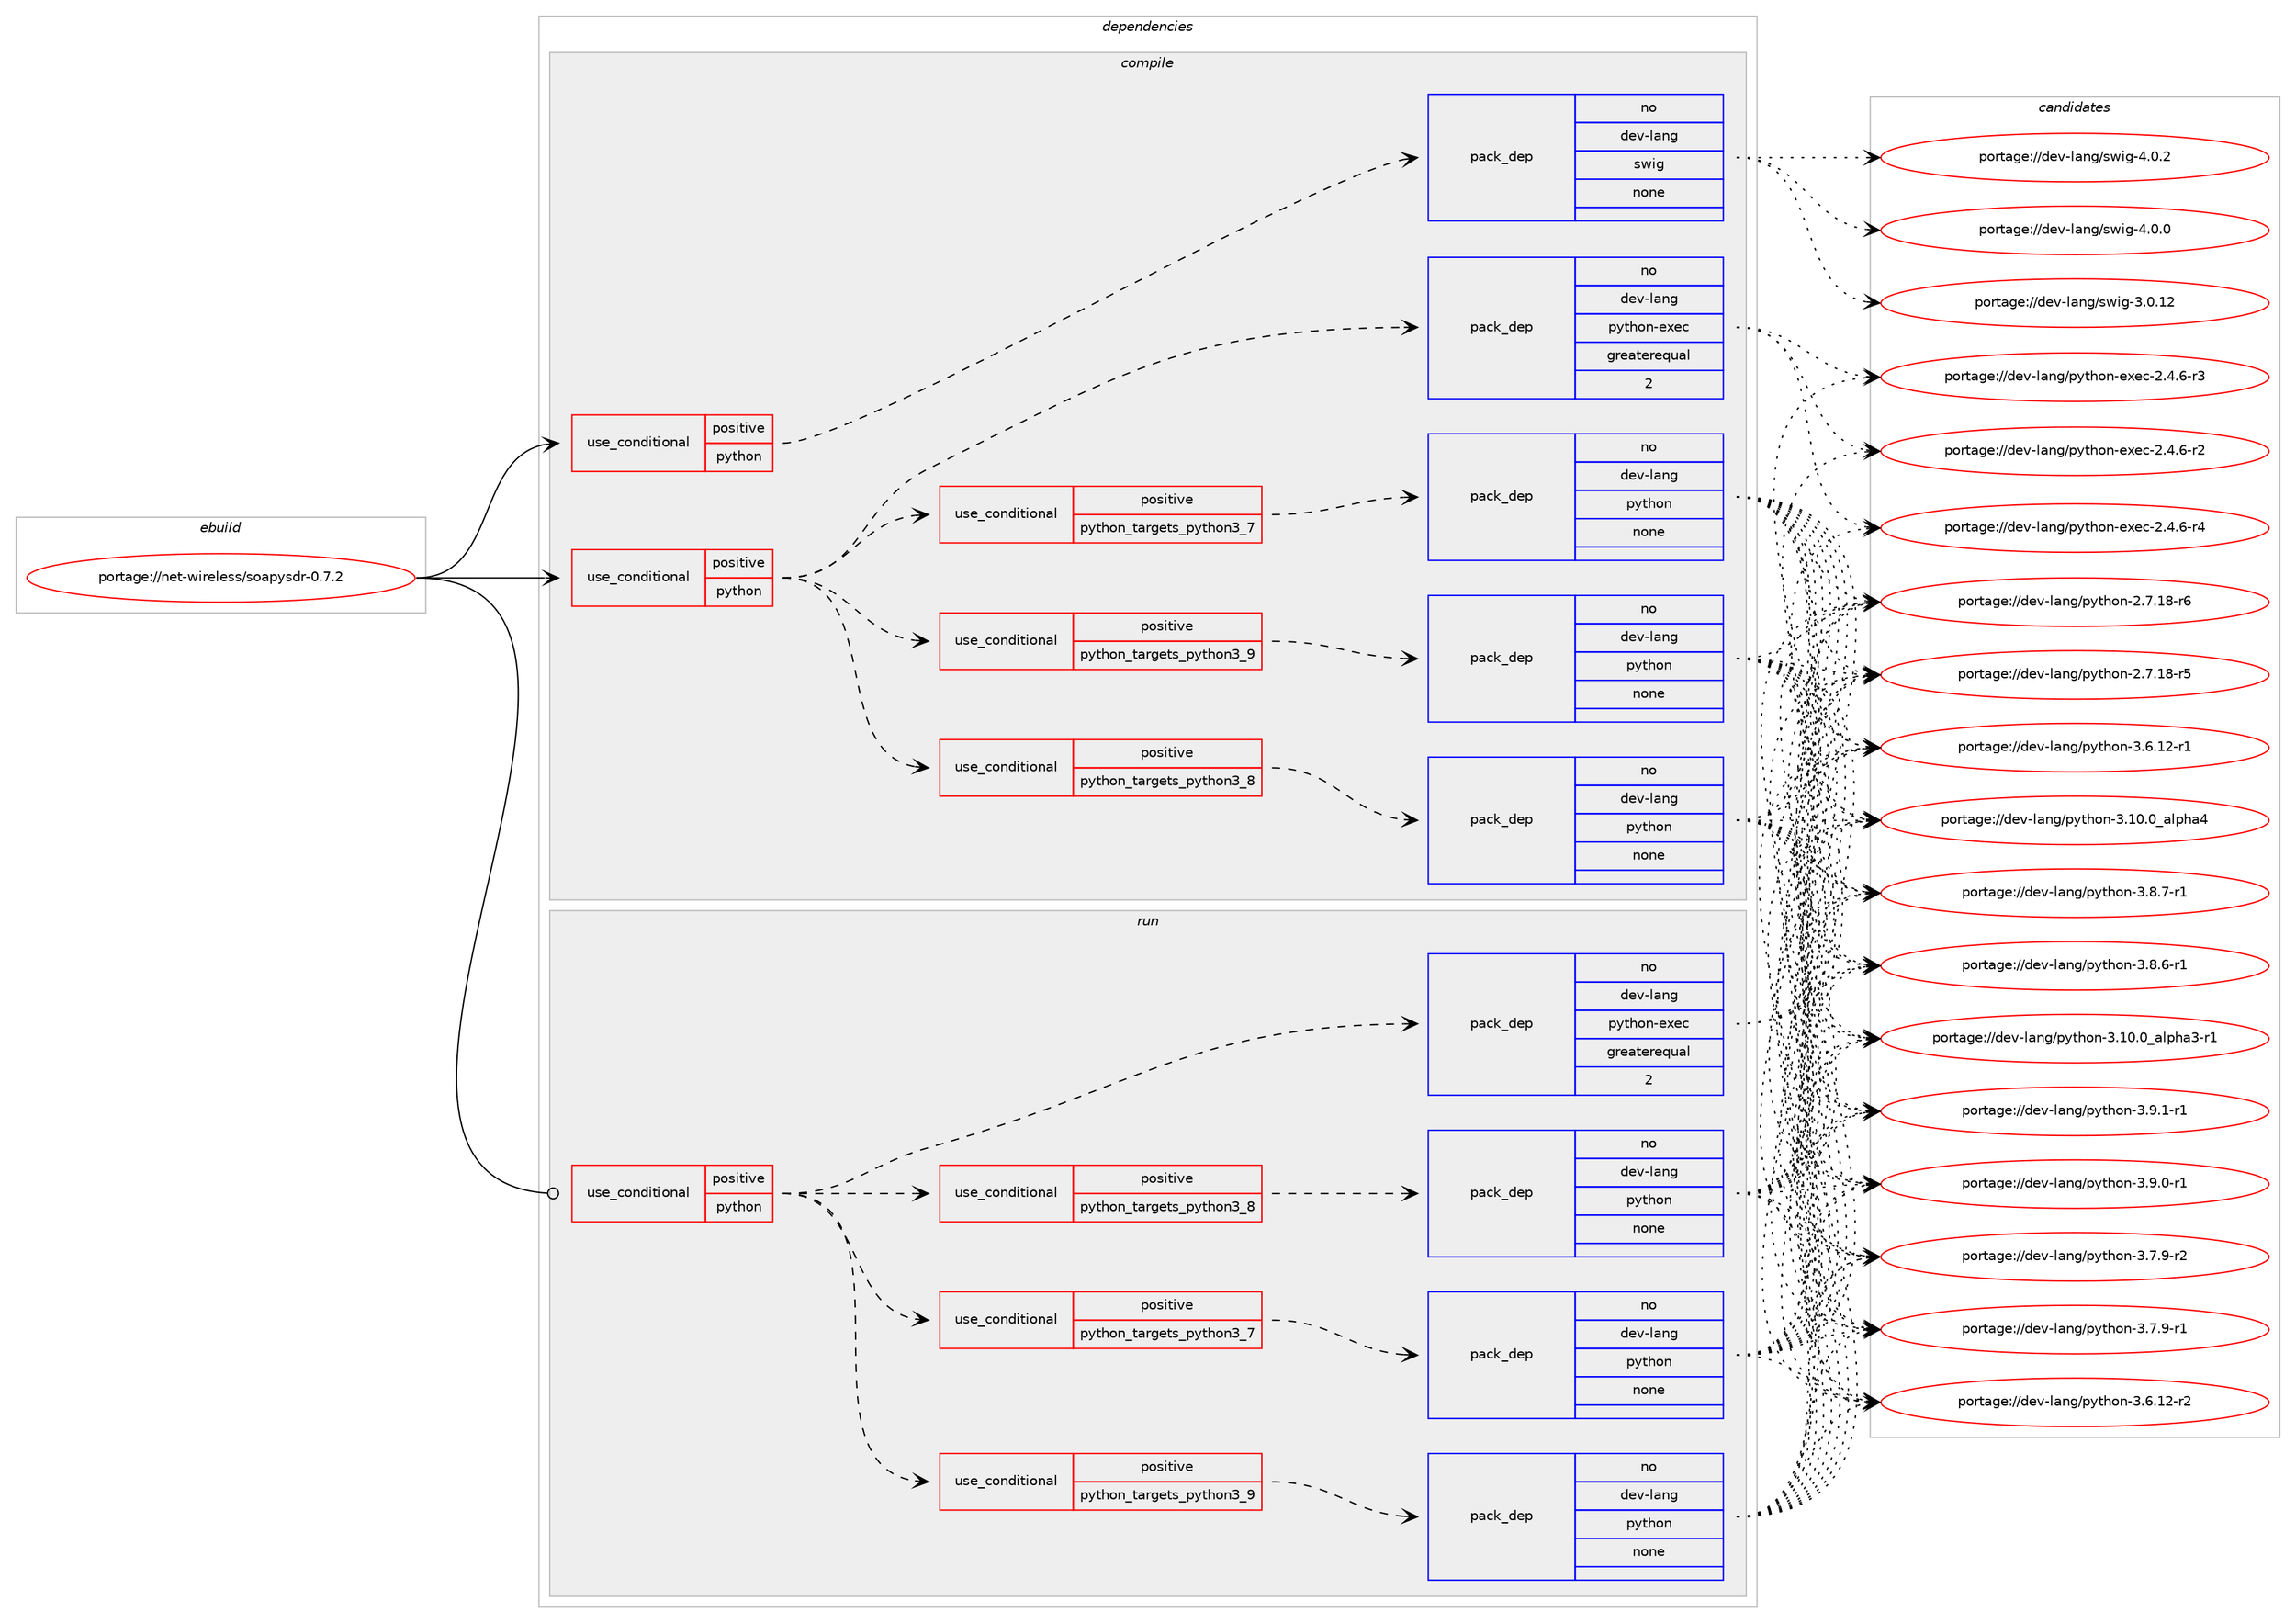 digraph prolog {

# *************
# Graph options
# *************

newrank=true;
concentrate=true;
compound=true;
graph [rankdir=LR,fontname=Helvetica,fontsize=10,ranksep=1.5];#, ranksep=2.5, nodesep=0.2];
edge  [arrowhead=vee];
node  [fontname=Helvetica,fontsize=10];

# **********
# The ebuild
# **********

subgraph cluster_leftcol {
color=gray;
rank=same;
label=<<i>ebuild</i>>;
id [label="portage://net-wireless/soapysdr-0.7.2", color=red, width=4, href="../net-wireless/soapysdr-0.7.2.svg"];
}

# ****************
# The dependencies
# ****************

subgraph cluster_midcol {
color=gray;
label=<<i>dependencies</i>>;
subgraph cluster_compile {
fillcolor="#eeeeee";
style=filled;
label=<<i>compile</i>>;
subgraph cond6227 {
dependency20278 [label=<<TABLE BORDER="0" CELLBORDER="1" CELLSPACING="0" CELLPADDING="4"><TR><TD ROWSPAN="3" CELLPADDING="10">use_conditional</TD></TR><TR><TD>positive</TD></TR><TR><TD>python</TD></TR></TABLE>>, shape=none, color=red];
subgraph cond6228 {
dependency20279 [label=<<TABLE BORDER="0" CELLBORDER="1" CELLSPACING="0" CELLPADDING="4"><TR><TD ROWSPAN="3" CELLPADDING="10">use_conditional</TD></TR><TR><TD>positive</TD></TR><TR><TD>python_targets_python3_7</TD></TR></TABLE>>, shape=none, color=red];
subgraph pack13893 {
dependency20280 [label=<<TABLE BORDER="0" CELLBORDER="1" CELLSPACING="0" CELLPADDING="4" WIDTH="220"><TR><TD ROWSPAN="6" CELLPADDING="30">pack_dep</TD></TR><TR><TD WIDTH="110">no</TD></TR><TR><TD>dev-lang</TD></TR><TR><TD>python</TD></TR><TR><TD>none</TD></TR><TR><TD></TD></TR></TABLE>>, shape=none, color=blue];
}
dependency20279:e -> dependency20280:w [weight=20,style="dashed",arrowhead="vee"];
}
dependency20278:e -> dependency20279:w [weight=20,style="dashed",arrowhead="vee"];
subgraph cond6229 {
dependency20281 [label=<<TABLE BORDER="0" CELLBORDER="1" CELLSPACING="0" CELLPADDING="4"><TR><TD ROWSPAN="3" CELLPADDING="10">use_conditional</TD></TR><TR><TD>positive</TD></TR><TR><TD>python_targets_python3_8</TD></TR></TABLE>>, shape=none, color=red];
subgraph pack13894 {
dependency20282 [label=<<TABLE BORDER="0" CELLBORDER="1" CELLSPACING="0" CELLPADDING="4" WIDTH="220"><TR><TD ROWSPAN="6" CELLPADDING="30">pack_dep</TD></TR><TR><TD WIDTH="110">no</TD></TR><TR><TD>dev-lang</TD></TR><TR><TD>python</TD></TR><TR><TD>none</TD></TR><TR><TD></TD></TR></TABLE>>, shape=none, color=blue];
}
dependency20281:e -> dependency20282:w [weight=20,style="dashed",arrowhead="vee"];
}
dependency20278:e -> dependency20281:w [weight=20,style="dashed",arrowhead="vee"];
subgraph cond6230 {
dependency20283 [label=<<TABLE BORDER="0" CELLBORDER="1" CELLSPACING="0" CELLPADDING="4"><TR><TD ROWSPAN="3" CELLPADDING="10">use_conditional</TD></TR><TR><TD>positive</TD></TR><TR><TD>python_targets_python3_9</TD></TR></TABLE>>, shape=none, color=red];
subgraph pack13895 {
dependency20284 [label=<<TABLE BORDER="0" CELLBORDER="1" CELLSPACING="0" CELLPADDING="4" WIDTH="220"><TR><TD ROWSPAN="6" CELLPADDING="30">pack_dep</TD></TR><TR><TD WIDTH="110">no</TD></TR><TR><TD>dev-lang</TD></TR><TR><TD>python</TD></TR><TR><TD>none</TD></TR><TR><TD></TD></TR></TABLE>>, shape=none, color=blue];
}
dependency20283:e -> dependency20284:w [weight=20,style="dashed",arrowhead="vee"];
}
dependency20278:e -> dependency20283:w [weight=20,style="dashed",arrowhead="vee"];
subgraph pack13896 {
dependency20285 [label=<<TABLE BORDER="0" CELLBORDER="1" CELLSPACING="0" CELLPADDING="4" WIDTH="220"><TR><TD ROWSPAN="6" CELLPADDING="30">pack_dep</TD></TR><TR><TD WIDTH="110">no</TD></TR><TR><TD>dev-lang</TD></TR><TR><TD>python-exec</TD></TR><TR><TD>greaterequal</TD></TR><TR><TD>2</TD></TR></TABLE>>, shape=none, color=blue];
}
dependency20278:e -> dependency20285:w [weight=20,style="dashed",arrowhead="vee"];
}
id:e -> dependency20278:w [weight=20,style="solid",arrowhead="vee"];
subgraph cond6231 {
dependency20286 [label=<<TABLE BORDER="0" CELLBORDER="1" CELLSPACING="0" CELLPADDING="4"><TR><TD ROWSPAN="3" CELLPADDING="10">use_conditional</TD></TR><TR><TD>positive</TD></TR><TR><TD>python</TD></TR></TABLE>>, shape=none, color=red];
subgraph pack13897 {
dependency20287 [label=<<TABLE BORDER="0" CELLBORDER="1" CELLSPACING="0" CELLPADDING="4" WIDTH="220"><TR><TD ROWSPAN="6" CELLPADDING="30">pack_dep</TD></TR><TR><TD WIDTH="110">no</TD></TR><TR><TD>dev-lang</TD></TR><TR><TD>swig</TD></TR><TR><TD>none</TD></TR><TR><TD></TD></TR></TABLE>>, shape=none, color=blue];
}
dependency20286:e -> dependency20287:w [weight=20,style="dashed",arrowhead="vee"];
}
id:e -> dependency20286:w [weight=20,style="solid",arrowhead="vee"];
}
subgraph cluster_compileandrun {
fillcolor="#eeeeee";
style=filled;
label=<<i>compile and run</i>>;
}
subgraph cluster_run {
fillcolor="#eeeeee";
style=filled;
label=<<i>run</i>>;
subgraph cond6232 {
dependency20288 [label=<<TABLE BORDER="0" CELLBORDER="1" CELLSPACING="0" CELLPADDING="4"><TR><TD ROWSPAN="3" CELLPADDING="10">use_conditional</TD></TR><TR><TD>positive</TD></TR><TR><TD>python</TD></TR></TABLE>>, shape=none, color=red];
subgraph cond6233 {
dependency20289 [label=<<TABLE BORDER="0" CELLBORDER="1" CELLSPACING="0" CELLPADDING="4"><TR><TD ROWSPAN="3" CELLPADDING="10">use_conditional</TD></TR><TR><TD>positive</TD></TR><TR><TD>python_targets_python3_7</TD></TR></TABLE>>, shape=none, color=red];
subgraph pack13898 {
dependency20290 [label=<<TABLE BORDER="0" CELLBORDER="1" CELLSPACING="0" CELLPADDING="4" WIDTH="220"><TR><TD ROWSPAN="6" CELLPADDING="30">pack_dep</TD></TR><TR><TD WIDTH="110">no</TD></TR><TR><TD>dev-lang</TD></TR><TR><TD>python</TD></TR><TR><TD>none</TD></TR><TR><TD></TD></TR></TABLE>>, shape=none, color=blue];
}
dependency20289:e -> dependency20290:w [weight=20,style="dashed",arrowhead="vee"];
}
dependency20288:e -> dependency20289:w [weight=20,style="dashed",arrowhead="vee"];
subgraph cond6234 {
dependency20291 [label=<<TABLE BORDER="0" CELLBORDER="1" CELLSPACING="0" CELLPADDING="4"><TR><TD ROWSPAN="3" CELLPADDING="10">use_conditional</TD></TR><TR><TD>positive</TD></TR><TR><TD>python_targets_python3_8</TD></TR></TABLE>>, shape=none, color=red];
subgraph pack13899 {
dependency20292 [label=<<TABLE BORDER="0" CELLBORDER="1" CELLSPACING="0" CELLPADDING="4" WIDTH="220"><TR><TD ROWSPAN="6" CELLPADDING="30">pack_dep</TD></TR><TR><TD WIDTH="110">no</TD></TR><TR><TD>dev-lang</TD></TR><TR><TD>python</TD></TR><TR><TD>none</TD></TR><TR><TD></TD></TR></TABLE>>, shape=none, color=blue];
}
dependency20291:e -> dependency20292:w [weight=20,style="dashed",arrowhead="vee"];
}
dependency20288:e -> dependency20291:w [weight=20,style="dashed",arrowhead="vee"];
subgraph cond6235 {
dependency20293 [label=<<TABLE BORDER="0" CELLBORDER="1" CELLSPACING="0" CELLPADDING="4"><TR><TD ROWSPAN="3" CELLPADDING="10">use_conditional</TD></TR><TR><TD>positive</TD></TR><TR><TD>python_targets_python3_9</TD></TR></TABLE>>, shape=none, color=red];
subgraph pack13900 {
dependency20294 [label=<<TABLE BORDER="0" CELLBORDER="1" CELLSPACING="0" CELLPADDING="4" WIDTH="220"><TR><TD ROWSPAN="6" CELLPADDING="30">pack_dep</TD></TR><TR><TD WIDTH="110">no</TD></TR><TR><TD>dev-lang</TD></TR><TR><TD>python</TD></TR><TR><TD>none</TD></TR><TR><TD></TD></TR></TABLE>>, shape=none, color=blue];
}
dependency20293:e -> dependency20294:w [weight=20,style="dashed",arrowhead="vee"];
}
dependency20288:e -> dependency20293:w [weight=20,style="dashed",arrowhead="vee"];
subgraph pack13901 {
dependency20295 [label=<<TABLE BORDER="0" CELLBORDER="1" CELLSPACING="0" CELLPADDING="4" WIDTH="220"><TR><TD ROWSPAN="6" CELLPADDING="30">pack_dep</TD></TR><TR><TD WIDTH="110">no</TD></TR><TR><TD>dev-lang</TD></TR><TR><TD>python-exec</TD></TR><TR><TD>greaterequal</TD></TR><TR><TD>2</TD></TR></TABLE>>, shape=none, color=blue];
}
dependency20288:e -> dependency20295:w [weight=20,style="dashed",arrowhead="vee"];
}
id:e -> dependency20288:w [weight=20,style="solid",arrowhead="odot"];
}
}

# **************
# The candidates
# **************

subgraph cluster_choices {
rank=same;
color=gray;
label=<<i>candidates</i>>;

subgraph choice13893 {
color=black;
nodesep=1;
choice1001011184510897110103471121211161041111104551465746494511449 [label="portage://dev-lang/python-3.9.1-r1", color=red, width=4,href="../dev-lang/python-3.9.1-r1.svg"];
choice1001011184510897110103471121211161041111104551465746484511449 [label="portage://dev-lang/python-3.9.0-r1", color=red, width=4,href="../dev-lang/python-3.9.0-r1.svg"];
choice1001011184510897110103471121211161041111104551465646554511449 [label="portage://dev-lang/python-3.8.7-r1", color=red, width=4,href="../dev-lang/python-3.8.7-r1.svg"];
choice1001011184510897110103471121211161041111104551465646544511449 [label="portage://dev-lang/python-3.8.6-r1", color=red, width=4,href="../dev-lang/python-3.8.6-r1.svg"];
choice1001011184510897110103471121211161041111104551465546574511450 [label="portage://dev-lang/python-3.7.9-r2", color=red, width=4,href="../dev-lang/python-3.7.9-r2.svg"];
choice1001011184510897110103471121211161041111104551465546574511449 [label="portage://dev-lang/python-3.7.9-r1", color=red, width=4,href="../dev-lang/python-3.7.9-r1.svg"];
choice100101118451089711010347112121116104111110455146544649504511450 [label="portage://dev-lang/python-3.6.12-r2", color=red, width=4,href="../dev-lang/python-3.6.12-r2.svg"];
choice100101118451089711010347112121116104111110455146544649504511449 [label="portage://dev-lang/python-3.6.12-r1", color=red, width=4,href="../dev-lang/python-3.6.12-r1.svg"];
choice1001011184510897110103471121211161041111104551464948464895971081121049752 [label="portage://dev-lang/python-3.10.0_alpha4", color=red, width=4,href="../dev-lang/python-3.10.0_alpha4.svg"];
choice10010111845108971101034711212111610411111045514649484648959710811210497514511449 [label="portage://dev-lang/python-3.10.0_alpha3-r1", color=red, width=4,href="../dev-lang/python-3.10.0_alpha3-r1.svg"];
choice100101118451089711010347112121116104111110455046554649564511454 [label="portage://dev-lang/python-2.7.18-r6", color=red, width=4,href="../dev-lang/python-2.7.18-r6.svg"];
choice100101118451089711010347112121116104111110455046554649564511453 [label="portage://dev-lang/python-2.7.18-r5", color=red, width=4,href="../dev-lang/python-2.7.18-r5.svg"];
dependency20280:e -> choice1001011184510897110103471121211161041111104551465746494511449:w [style=dotted,weight="100"];
dependency20280:e -> choice1001011184510897110103471121211161041111104551465746484511449:w [style=dotted,weight="100"];
dependency20280:e -> choice1001011184510897110103471121211161041111104551465646554511449:w [style=dotted,weight="100"];
dependency20280:e -> choice1001011184510897110103471121211161041111104551465646544511449:w [style=dotted,weight="100"];
dependency20280:e -> choice1001011184510897110103471121211161041111104551465546574511450:w [style=dotted,weight="100"];
dependency20280:e -> choice1001011184510897110103471121211161041111104551465546574511449:w [style=dotted,weight="100"];
dependency20280:e -> choice100101118451089711010347112121116104111110455146544649504511450:w [style=dotted,weight="100"];
dependency20280:e -> choice100101118451089711010347112121116104111110455146544649504511449:w [style=dotted,weight="100"];
dependency20280:e -> choice1001011184510897110103471121211161041111104551464948464895971081121049752:w [style=dotted,weight="100"];
dependency20280:e -> choice10010111845108971101034711212111610411111045514649484648959710811210497514511449:w [style=dotted,weight="100"];
dependency20280:e -> choice100101118451089711010347112121116104111110455046554649564511454:w [style=dotted,weight="100"];
dependency20280:e -> choice100101118451089711010347112121116104111110455046554649564511453:w [style=dotted,weight="100"];
}
subgraph choice13894 {
color=black;
nodesep=1;
choice1001011184510897110103471121211161041111104551465746494511449 [label="portage://dev-lang/python-3.9.1-r1", color=red, width=4,href="../dev-lang/python-3.9.1-r1.svg"];
choice1001011184510897110103471121211161041111104551465746484511449 [label="portage://dev-lang/python-3.9.0-r1", color=red, width=4,href="../dev-lang/python-3.9.0-r1.svg"];
choice1001011184510897110103471121211161041111104551465646554511449 [label="portage://dev-lang/python-3.8.7-r1", color=red, width=4,href="../dev-lang/python-3.8.7-r1.svg"];
choice1001011184510897110103471121211161041111104551465646544511449 [label="portage://dev-lang/python-3.8.6-r1", color=red, width=4,href="../dev-lang/python-3.8.6-r1.svg"];
choice1001011184510897110103471121211161041111104551465546574511450 [label="portage://dev-lang/python-3.7.9-r2", color=red, width=4,href="../dev-lang/python-3.7.9-r2.svg"];
choice1001011184510897110103471121211161041111104551465546574511449 [label="portage://dev-lang/python-3.7.9-r1", color=red, width=4,href="../dev-lang/python-3.7.9-r1.svg"];
choice100101118451089711010347112121116104111110455146544649504511450 [label="portage://dev-lang/python-3.6.12-r2", color=red, width=4,href="../dev-lang/python-3.6.12-r2.svg"];
choice100101118451089711010347112121116104111110455146544649504511449 [label="portage://dev-lang/python-3.6.12-r1", color=red, width=4,href="../dev-lang/python-3.6.12-r1.svg"];
choice1001011184510897110103471121211161041111104551464948464895971081121049752 [label="portage://dev-lang/python-3.10.0_alpha4", color=red, width=4,href="../dev-lang/python-3.10.0_alpha4.svg"];
choice10010111845108971101034711212111610411111045514649484648959710811210497514511449 [label="portage://dev-lang/python-3.10.0_alpha3-r1", color=red, width=4,href="../dev-lang/python-3.10.0_alpha3-r1.svg"];
choice100101118451089711010347112121116104111110455046554649564511454 [label="portage://dev-lang/python-2.7.18-r6", color=red, width=4,href="../dev-lang/python-2.7.18-r6.svg"];
choice100101118451089711010347112121116104111110455046554649564511453 [label="portage://dev-lang/python-2.7.18-r5", color=red, width=4,href="../dev-lang/python-2.7.18-r5.svg"];
dependency20282:e -> choice1001011184510897110103471121211161041111104551465746494511449:w [style=dotted,weight="100"];
dependency20282:e -> choice1001011184510897110103471121211161041111104551465746484511449:w [style=dotted,weight="100"];
dependency20282:e -> choice1001011184510897110103471121211161041111104551465646554511449:w [style=dotted,weight="100"];
dependency20282:e -> choice1001011184510897110103471121211161041111104551465646544511449:w [style=dotted,weight="100"];
dependency20282:e -> choice1001011184510897110103471121211161041111104551465546574511450:w [style=dotted,weight="100"];
dependency20282:e -> choice1001011184510897110103471121211161041111104551465546574511449:w [style=dotted,weight="100"];
dependency20282:e -> choice100101118451089711010347112121116104111110455146544649504511450:w [style=dotted,weight="100"];
dependency20282:e -> choice100101118451089711010347112121116104111110455146544649504511449:w [style=dotted,weight="100"];
dependency20282:e -> choice1001011184510897110103471121211161041111104551464948464895971081121049752:w [style=dotted,weight="100"];
dependency20282:e -> choice10010111845108971101034711212111610411111045514649484648959710811210497514511449:w [style=dotted,weight="100"];
dependency20282:e -> choice100101118451089711010347112121116104111110455046554649564511454:w [style=dotted,weight="100"];
dependency20282:e -> choice100101118451089711010347112121116104111110455046554649564511453:w [style=dotted,weight="100"];
}
subgraph choice13895 {
color=black;
nodesep=1;
choice1001011184510897110103471121211161041111104551465746494511449 [label="portage://dev-lang/python-3.9.1-r1", color=red, width=4,href="../dev-lang/python-3.9.1-r1.svg"];
choice1001011184510897110103471121211161041111104551465746484511449 [label="portage://dev-lang/python-3.9.0-r1", color=red, width=4,href="../dev-lang/python-3.9.0-r1.svg"];
choice1001011184510897110103471121211161041111104551465646554511449 [label="portage://dev-lang/python-3.8.7-r1", color=red, width=4,href="../dev-lang/python-3.8.7-r1.svg"];
choice1001011184510897110103471121211161041111104551465646544511449 [label="portage://dev-lang/python-3.8.6-r1", color=red, width=4,href="../dev-lang/python-3.8.6-r1.svg"];
choice1001011184510897110103471121211161041111104551465546574511450 [label="portage://dev-lang/python-3.7.9-r2", color=red, width=4,href="../dev-lang/python-3.7.9-r2.svg"];
choice1001011184510897110103471121211161041111104551465546574511449 [label="portage://dev-lang/python-3.7.9-r1", color=red, width=4,href="../dev-lang/python-3.7.9-r1.svg"];
choice100101118451089711010347112121116104111110455146544649504511450 [label="portage://dev-lang/python-3.6.12-r2", color=red, width=4,href="../dev-lang/python-3.6.12-r2.svg"];
choice100101118451089711010347112121116104111110455146544649504511449 [label="portage://dev-lang/python-3.6.12-r1", color=red, width=4,href="../dev-lang/python-3.6.12-r1.svg"];
choice1001011184510897110103471121211161041111104551464948464895971081121049752 [label="portage://dev-lang/python-3.10.0_alpha4", color=red, width=4,href="../dev-lang/python-3.10.0_alpha4.svg"];
choice10010111845108971101034711212111610411111045514649484648959710811210497514511449 [label="portage://dev-lang/python-3.10.0_alpha3-r1", color=red, width=4,href="../dev-lang/python-3.10.0_alpha3-r1.svg"];
choice100101118451089711010347112121116104111110455046554649564511454 [label="portage://dev-lang/python-2.7.18-r6", color=red, width=4,href="../dev-lang/python-2.7.18-r6.svg"];
choice100101118451089711010347112121116104111110455046554649564511453 [label="portage://dev-lang/python-2.7.18-r5", color=red, width=4,href="../dev-lang/python-2.7.18-r5.svg"];
dependency20284:e -> choice1001011184510897110103471121211161041111104551465746494511449:w [style=dotted,weight="100"];
dependency20284:e -> choice1001011184510897110103471121211161041111104551465746484511449:w [style=dotted,weight="100"];
dependency20284:e -> choice1001011184510897110103471121211161041111104551465646554511449:w [style=dotted,weight="100"];
dependency20284:e -> choice1001011184510897110103471121211161041111104551465646544511449:w [style=dotted,weight="100"];
dependency20284:e -> choice1001011184510897110103471121211161041111104551465546574511450:w [style=dotted,weight="100"];
dependency20284:e -> choice1001011184510897110103471121211161041111104551465546574511449:w [style=dotted,weight="100"];
dependency20284:e -> choice100101118451089711010347112121116104111110455146544649504511450:w [style=dotted,weight="100"];
dependency20284:e -> choice100101118451089711010347112121116104111110455146544649504511449:w [style=dotted,weight="100"];
dependency20284:e -> choice1001011184510897110103471121211161041111104551464948464895971081121049752:w [style=dotted,weight="100"];
dependency20284:e -> choice10010111845108971101034711212111610411111045514649484648959710811210497514511449:w [style=dotted,weight="100"];
dependency20284:e -> choice100101118451089711010347112121116104111110455046554649564511454:w [style=dotted,weight="100"];
dependency20284:e -> choice100101118451089711010347112121116104111110455046554649564511453:w [style=dotted,weight="100"];
}
subgraph choice13896 {
color=black;
nodesep=1;
choice10010111845108971101034711212111610411111045101120101994550465246544511452 [label="portage://dev-lang/python-exec-2.4.6-r4", color=red, width=4,href="../dev-lang/python-exec-2.4.6-r4.svg"];
choice10010111845108971101034711212111610411111045101120101994550465246544511451 [label="portage://dev-lang/python-exec-2.4.6-r3", color=red, width=4,href="../dev-lang/python-exec-2.4.6-r3.svg"];
choice10010111845108971101034711212111610411111045101120101994550465246544511450 [label="portage://dev-lang/python-exec-2.4.6-r2", color=red, width=4,href="../dev-lang/python-exec-2.4.6-r2.svg"];
dependency20285:e -> choice10010111845108971101034711212111610411111045101120101994550465246544511452:w [style=dotted,weight="100"];
dependency20285:e -> choice10010111845108971101034711212111610411111045101120101994550465246544511451:w [style=dotted,weight="100"];
dependency20285:e -> choice10010111845108971101034711212111610411111045101120101994550465246544511450:w [style=dotted,weight="100"];
}
subgraph choice13897 {
color=black;
nodesep=1;
choice100101118451089711010347115119105103455246484650 [label="portage://dev-lang/swig-4.0.2", color=red, width=4,href="../dev-lang/swig-4.0.2.svg"];
choice100101118451089711010347115119105103455246484648 [label="portage://dev-lang/swig-4.0.0", color=red, width=4,href="../dev-lang/swig-4.0.0.svg"];
choice10010111845108971101034711511910510345514648464950 [label="portage://dev-lang/swig-3.0.12", color=red, width=4,href="../dev-lang/swig-3.0.12.svg"];
dependency20287:e -> choice100101118451089711010347115119105103455246484650:w [style=dotted,weight="100"];
dependency20287:e -> choice100101118451089711010347115119105103455246484648:w [style=dotted,weight="100"];
dependency20287:e -> choice10010111845108971101034711511910510345514648464950:w [style=dotted,weight="100"];
}
subgraph choice13898 {
color=black;
nodesep=1;
choice1001011184510897110103471121211161041111104551465746494511449 [label="portage://dev-lang/python-3.9.1-r1", color=red, width=4,href="../dev-lang/python-3.9.1-r1.svg"];
choice1001011184510897110103471121211161041111104551465746484511449 [label="portage://dev-lang/python-3.9.0-r1", color=red, width=4,href="../dev-lang/python-3.9.0-r1.svg"];
choice1001011184510897110103471121211161041111104551465646554511449 [label="portage://dev-lang/python-3.8.7-r1", color=red, width=4,href="../dev-lang/python-3.8.7-r1.svg"];
choice1001011184510897110103471121211161041111104551465646544511449 [label="portage://dev-lang/python-3.8.6-r1", color=red, width=4,href="../dev-lang/python-3.8.6-r1.svg"];
choice1001011184510897110103471121211161041111104551465546574511450 [label="portage://dev-lang/python-3.7.9-r2", color=red, width=4,href="../dev-lang/python-3.7.9-r2.svg"];
choice1001011184510897110103471121211161041111104551465546574511449 [label="portage://dev-lang/python-3.7.9-r1", color=red, width=4,href="../dev-lang/python-3.7.9-r1.svg"];
choice100101118451089711010347112121116104111110455146544649504511450 [label="portage://dev-lang/python-3.6.12-r2", color=red, width=4,href="../dev-lang/python-3.6.12-r2.svg"];
choice100101118451089711010347112121116104111110455146544649504511449 [label="portage://dev-lang/python-3.6.12-r1", color=red, width=4,href="../dev-lang/python-3.6.12-r1.svg"];
choice1001011184510897110103471121211161041111104551464948464895971081121049752 [label="portage://dev-lang/python-3.10.0_alpha4", color=red, width=4,href="../dev-lang/python-3.10.0_alpha4.svg"];
choice10010111845108971101034711212111610411111045514649484648959710811210497514511449 [label="portage://dev-lang/python-3.10.0_alpha3-r1", color=red, width=4,href="../dev-lang/python-3.10.0_alpha3-r1.svg"];
choice100101118451089711010347112121116104111110455046554649564511454 [label="portage://dev-lang/python-2.7.18-r6", color=red, width=4,href="../dev-lang/python-2.7.18-r6.svg"];
choice100101118451089711010347112121116104111110455046554649564511453 [label="portage://dev-lang/python-2.7.18-r5", color=red, width=4,href="../dev-lang/python-2.7.18-r5.svg"];
dependency20290:e -> choice1001011184510897110103471121211161041111104551465746494511449:w [style=dotted,weight="100"];
dependency20290:e -> choice1001011184510897110103471121211161041111104551465746484511449:w [style=dotted,weight="100"];
dependency20290:e -> choice1001011184510897110103471121211161041111104551465646554511449:w [style=dotted,weight="100"];
dependency20290:e -> choice1001011184510897110103471121211161041111104551465646544511449:w [style=dotted,weight="100"];
dependency20290:e -> choice1001011184510897110103471121211161041111104551465546574511450:w [style=dotted,weight="100"];
dependency20290:e -> choice1001011184510897110103471121211161041111104551465546574511449:w [style=dotted,weight="100"];
dependency20290:e -> choice100101118451089711010347112121116104111110455146544649504511450:w [style=dotted,weight="100"];
dependency20290:e -> choice100101118451089711010347112121116104111110455146544649504511449:w [style=dotted,weight="100"];
dependency20290:e -> choice1001011184510897110103471121211161041111104551464948464895971081121049752:w [style=dotted,weight="100"];
dependency20290:e -> choice10010111845108971101034711212111610411111045514649484648959710811210497514511449:w [style=dotted,weight="100"];
dependency20290:e -> choice100101118451089711010347112121116104111110455046554649564511454:w [style=dotted,weight="100"];
dependency20290:e -> choice100101118451089711010347112121116104111110455046554649564511453:w [style=dotted,weight="100"];
}
subgraph choice13899 {
color=black;
nodesep=1;
choice1001011184510897110103471121211161041111104551465746494511449 [label="portage://dev-lang/python-3.9.1-r1", color=red, width=4,href="../dev-lang/python-3.9.1-r1.svg"];
choice1001011184510897110103471121211161041111104551465746484511449 [label="portage://dev-lang/python-3.9.0-r1", color=red, width=4,href="../dev-lang/python-3.9.0-r1.svg"];
choice1001011184510897110103471121211161041111104551465646554511449 [label="portage://dev-lang/python-3.8.7-r1", color=red, width=4,href="../dev-lang/python-3.8.7-r1.svg"];
choice1001011184510897110103471121211161041111104551465646544511449 [label="portage://dev-lang/python-3.8.6-r1", color=red, width=4,href="../dev-lang/python-3.8.6-r1.svg"];
choice1001011184510897110103471121211161041111104551465546574511450 [label="portage://dev-lang/python-3.7.9-r2", color=red, width=4,href="../dev-lang/python-3.7.9-r2.svg"];
choice1001011184510897110103471121211161041111104551465546574511449 [label="portage://dev-lang/python-3.7.9-r1", color=red, width=4,href="../dev-lang/python-3.7.9-r1.svg"];
choice100101118451089711010347112121116104111110455146544649504511450 [label="portage://dev-lang/python-3.6.12-r2", color=red, width=4,href="../dev-lang/python-3.6.12-r2.svg"];
choice100101118451089711010347112121116104111110455146544649504511449 [label="portage://dev-lang/python-3.6.12-r1", color=red, width=4,href="../dev-lang/python-3.6.12-r1.svg"];
choice1001011184510897110103471121211161041111104551464948464895971081121049752 [label="portage://dev-lang/python-3.10.0_alpha4", color=red, width=4,href="../dev-lang/python-3.10.0_alpha4.svg"];
choice10010111845108971101034711212111610411111045514649484648959710811210497514511449 [label="portage://dev-lang/python-3.10.0_alpha3-r1", color=red, width=4,href="../dev-lang/python-3.10.0_alpha3-r1.svg"];
choice100101118451089711010347112121116104111110455046554649564511454 [label="portage://dev-lang/python-2.7.18-r6", color=red, width=4,href="../dev-lang/python-2.7.18-r6.svg"];
choice100101118451089711010347112121116104111110455046554649564511453 [label="portage://dev-lang/python-2.7.18-r5", color=red, width=4,href="../dev-lang/python-2.7.18-r5.svg"];
dependency20292:e -> choice1001011184510897110103471121211161041111104551465746494511449:w [style=dotted,weight="100"];
dependency20292:e -> choice1001011184510897110103471121211161041111104551465746484511449:w [style=dotted,weight="100"];
dependency20292:e -> choice1001011184510897110103471121211161041111104551465646554511449:w [style=dotted,weight="100"];
dependency20292:e -> choice1001011184510897110103471121211161041111104551465646544511449:w [style=dotted,weight="100"];
dependency20292:e -> choice1001011184510897110103471121211161041111104551465546574511450:w [style=dotted,weight="100"];
dependency20292:e -> choice1001011184510897110103471121211161041111104551465546574511449:w [style=dotted,weight="100"];
dependency20292:e -> choice100101118451089711010347112121116104111110455146544649504511450:w [style=dotted,weight="100"];
dependency20292:e -> choice100101118451089711010347112121116104111110455146544649504511449:w [style=dotted,weight="100"];
dependency20292:e -> choice1001011184510897110103471121211161041111104551464948464895971081121049752:w [style=dotted,weight="100"];
dependency20292:e -> choice10010111845108971101034711212111610411111045514649484648959710811210497514511449:w [style=dotted,weight="100"];
dependency20292:e -> choice100101118451089711010347112121116104111110455046554649564511454:w [style=dotted,weight="100"];
dependency20292:e -> choice100101118451089711010347112121116104111110455046554649564511453:w [style=dotted,weight="100"];
}
subgraph choice13900 {
color=black;
nodesep=1;
choice1001011184510897110103471121211161041111104551465746494511449 [label="portage://dev-lang/python-3.9.1-r1", color=red, width=4,href="../dev-lang/python-3.9.1-r1.svg"];
choice1001011184510897110103471121211161041111104551465746484511449 [label="portage://dev-lang/python-3.9.0-r1", color=red, width=4,href="../dev-lang/python-3.9.0-r1.svg"];
choice1001011184510897110103471121211161041111104551465646554511449 [label="portage://dev-lang/python-3.8.7-r1", color=red, width=4,href="../dev-lang/python-3.8.7-r1.svg"];
choice1001011184510897110103471121211161041111104551465646544511449 [label="portage://dev-lang/python-3.8.6-r1", color=red, width=4,href="../dev-lang/python-3.8.6-r1.svg"];
choice1001011184510897110103471121211161041111104551465546574511450 [label="portage://dev-lang/python-3.7.9-r2", color=red, width=4,href="../dev-lang/python-3.7.9-r2.svg"];
choice1001011184510897110103471121211161041111104551465546574511449 [label="portage://dev-lang/python-3.7.9-r1", color=red, width=4,href="../dev-lang/python-3.7.9-r1.svg"];
choice100101118451089711010347112121116104111110455146544649504511450 [label="portage://dev-lang/python-3.6.12-r2", color=red, width=4,href="../dev-lang/python-3.6.12-r2.svg"];
choice100101118451089711010347112121116104111110455146544649504511449 [label="portage://dev-lang/python-3.6.12-r1", color=red, width=4,href="../dev-lang/python-3.6.12-r1.svg"];
choice1001011184510897110103471121211161041111104551464948464895971081121049752 [label="portage://dev-lang/python-3.10.0_alpha4", color=red, width=4,href="../dev-lang/python-3.10.0_alpha4.svg"];
choice10010111845108971101034711212111610411111045514649484648959710811210497514511449 [label="portage://dev-lang/python-3.10.0_alpha3-r1", color=red, width=4,href="../dev-lang/python-3.10.0_alpha3-r1.svg"];
choice100101118451089711010347112121116104111110455046554649564511454 [label="portage://dev-lang/python-2.7.18-r6", color=red, width=4,href="../dev-lang/python-2.7.18-r6.svg"];
choice100101118451089711010347112121116104111110455046554649564511453 [label="portage://dev-lang/python-2.7.18-r5", color=red, width=4,href="../dev-lang/python-2.7.18-r5.svg"];
dependency20294:e -> choice1001011184510897110103471121211161041111104551465746494511449:w [style=dotted,weight="100"];
dependency20294:e -> choice1001011184510897110103471121211161041111104551465746484511449:w [style=dotted,weight="100"];
dependency20294:e -> choice1001011184510897110103471121211161041111104551465646554511449:w [style=dotted,weight="100"];
dependency20294:e -> choice1001011184510897110103471121211161041111104551465646544511449:w [style=dotted,weight="100"];
dependency20294:e -> choice1001011184510897110103471121211161041111104551465546574511450:w [style=dotted,weight="100"];
dependency20294:e -> choice1001011184510897110103471121211161041111104551465546574511449:w [style=dotted,weight="100"];
dependency20294:e -> choice100101118451089711010347112121116104111110455146544649504511450:w [style=dotted,weight="100"];
dependency20294:e -> choice100101118451089711010347112121116104111110455146544649504511449:w [style=dotted,weight="100"];
dependency20294:e -> choice1001011184510897110103471121211161041111104551464948464895971081121049752:w [style=dotted,weight="100"];
dependency20294:e -> choice10010111845108971101034711212111610411111045514649484648959710811210497514511449:w [style=dotted,weight="100"];
dependency20294:e -> choice100101118451089711010347112121116104111110455046554649564511454:w [style=dotted,weight="100"];
dependency20294:e -> choice100101118451089711010347112121116104111110455046554649564511453:w [style=dotted,weight="100"];
}
subgraph choice13901 {
color=black;
nodesep=1;
choice10010111845108971101034711212111610411111045101120101994550465246544511452 [label="portage://dev-lang/python-exec-2.4.6-r4", color=red, width=4,href="../dev-lang/python-exec-2.4.6-r4.svg"];
choice10010111845108971101034711212111610411111045101120101994550465246544511451 [label="portage://dev-lang/python-exec-2.4.6-r3", color=red, width=4,href="../dev-lang/python-exec-2.4.6-r3.svg"];
choice10010111845108971101034711212111610411111045101120101994550465246544511450 [label="portage://dev-lang/python-exec-2.4.6-r2", color=red, width=4,href="../dev-lang/python-exec-2.4.6-r2.svg"];
dependency20295:e -> choice10010111845108971101034711212111610411111045101120101994550465246544511452:w [style=dotted,weight="100"];
dependency20295:e -> choice10010111845108971101034711212111610411111045101120101994550465246544511451:w [style=dotted,weight="100"];
dependency20295:e -> choice10010111845108971101034711212111610411111045101120101994550465246544511450:w [style=dotted,weight="100"];
}
}

}

